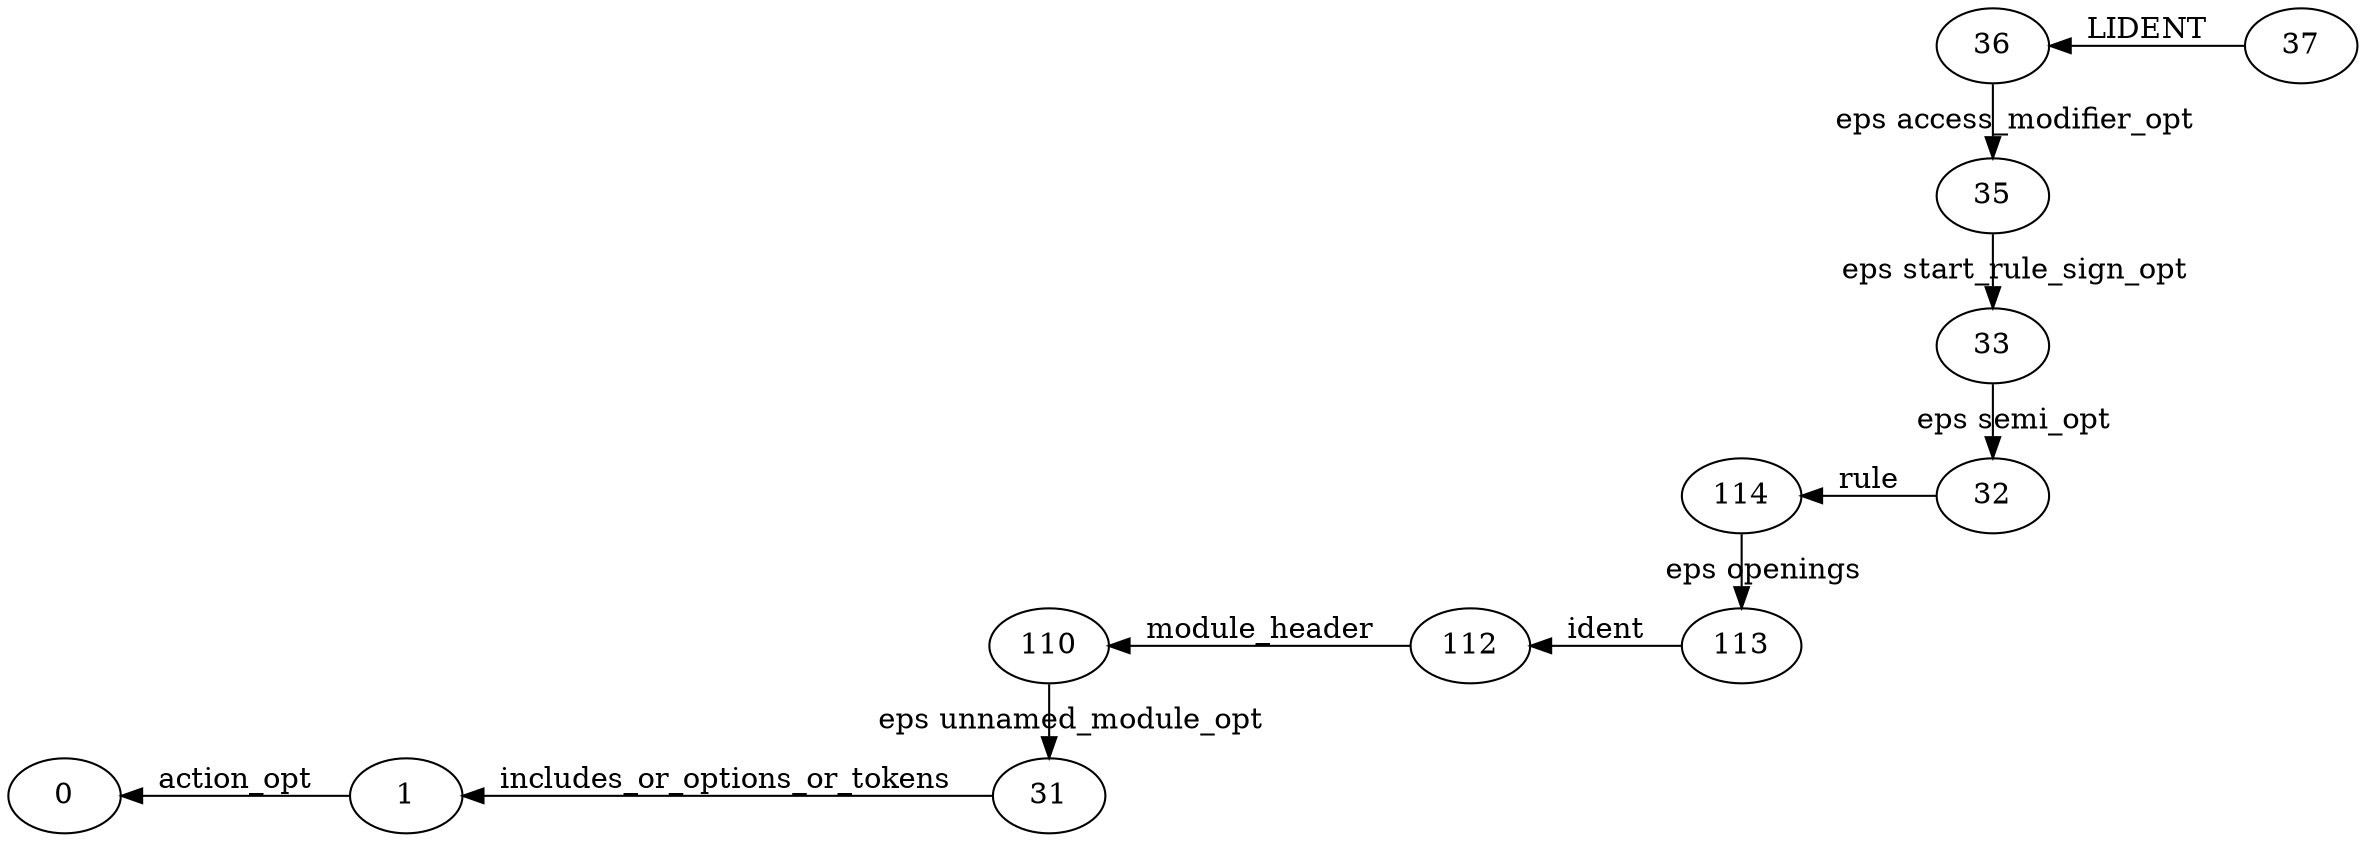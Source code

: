 digraph GSS {
    rankdir=RL
    0 [label="37"]
    1 [label="36"]
    2 [label="35"]
    3 [label="33"]
    4 [label="32"]
    5 [label="114"]
    6 [label="113"]
    7 [label="112"]
    8 [label="110"]
    9 [label="31"]
    10 [label="1"]
    11 [label="0"]
    10 -> 11 [label="action_opt"]
    9 -> 10 [label="includes_or_options_or_tokens"]
    8 -> 9 [label="eps unnamed_module_opt"]
    7 -> 8 [label="module_header"]
    6 -> 7 [label="ident"]
    5 -> 6 [label="eps openings"]
    4 -> 5 [label="rule"]
    3 -> 4 [label="eps semi_opt"]
    2 -> 3 [label="eps start_rule_sign_opt"]
    1 -> 2 [label="eps access_modifier_opt"]
    0 -> 1 [label="LIDENT"]
    {rank=same; 0}
    {rank=same; 4 3 2 1}
    {rank=same; 6 5}
    {rank=same; 7}
    {rank=same; 9 8}
    {rank=same; 10}
    {rank=same; 11}
}
